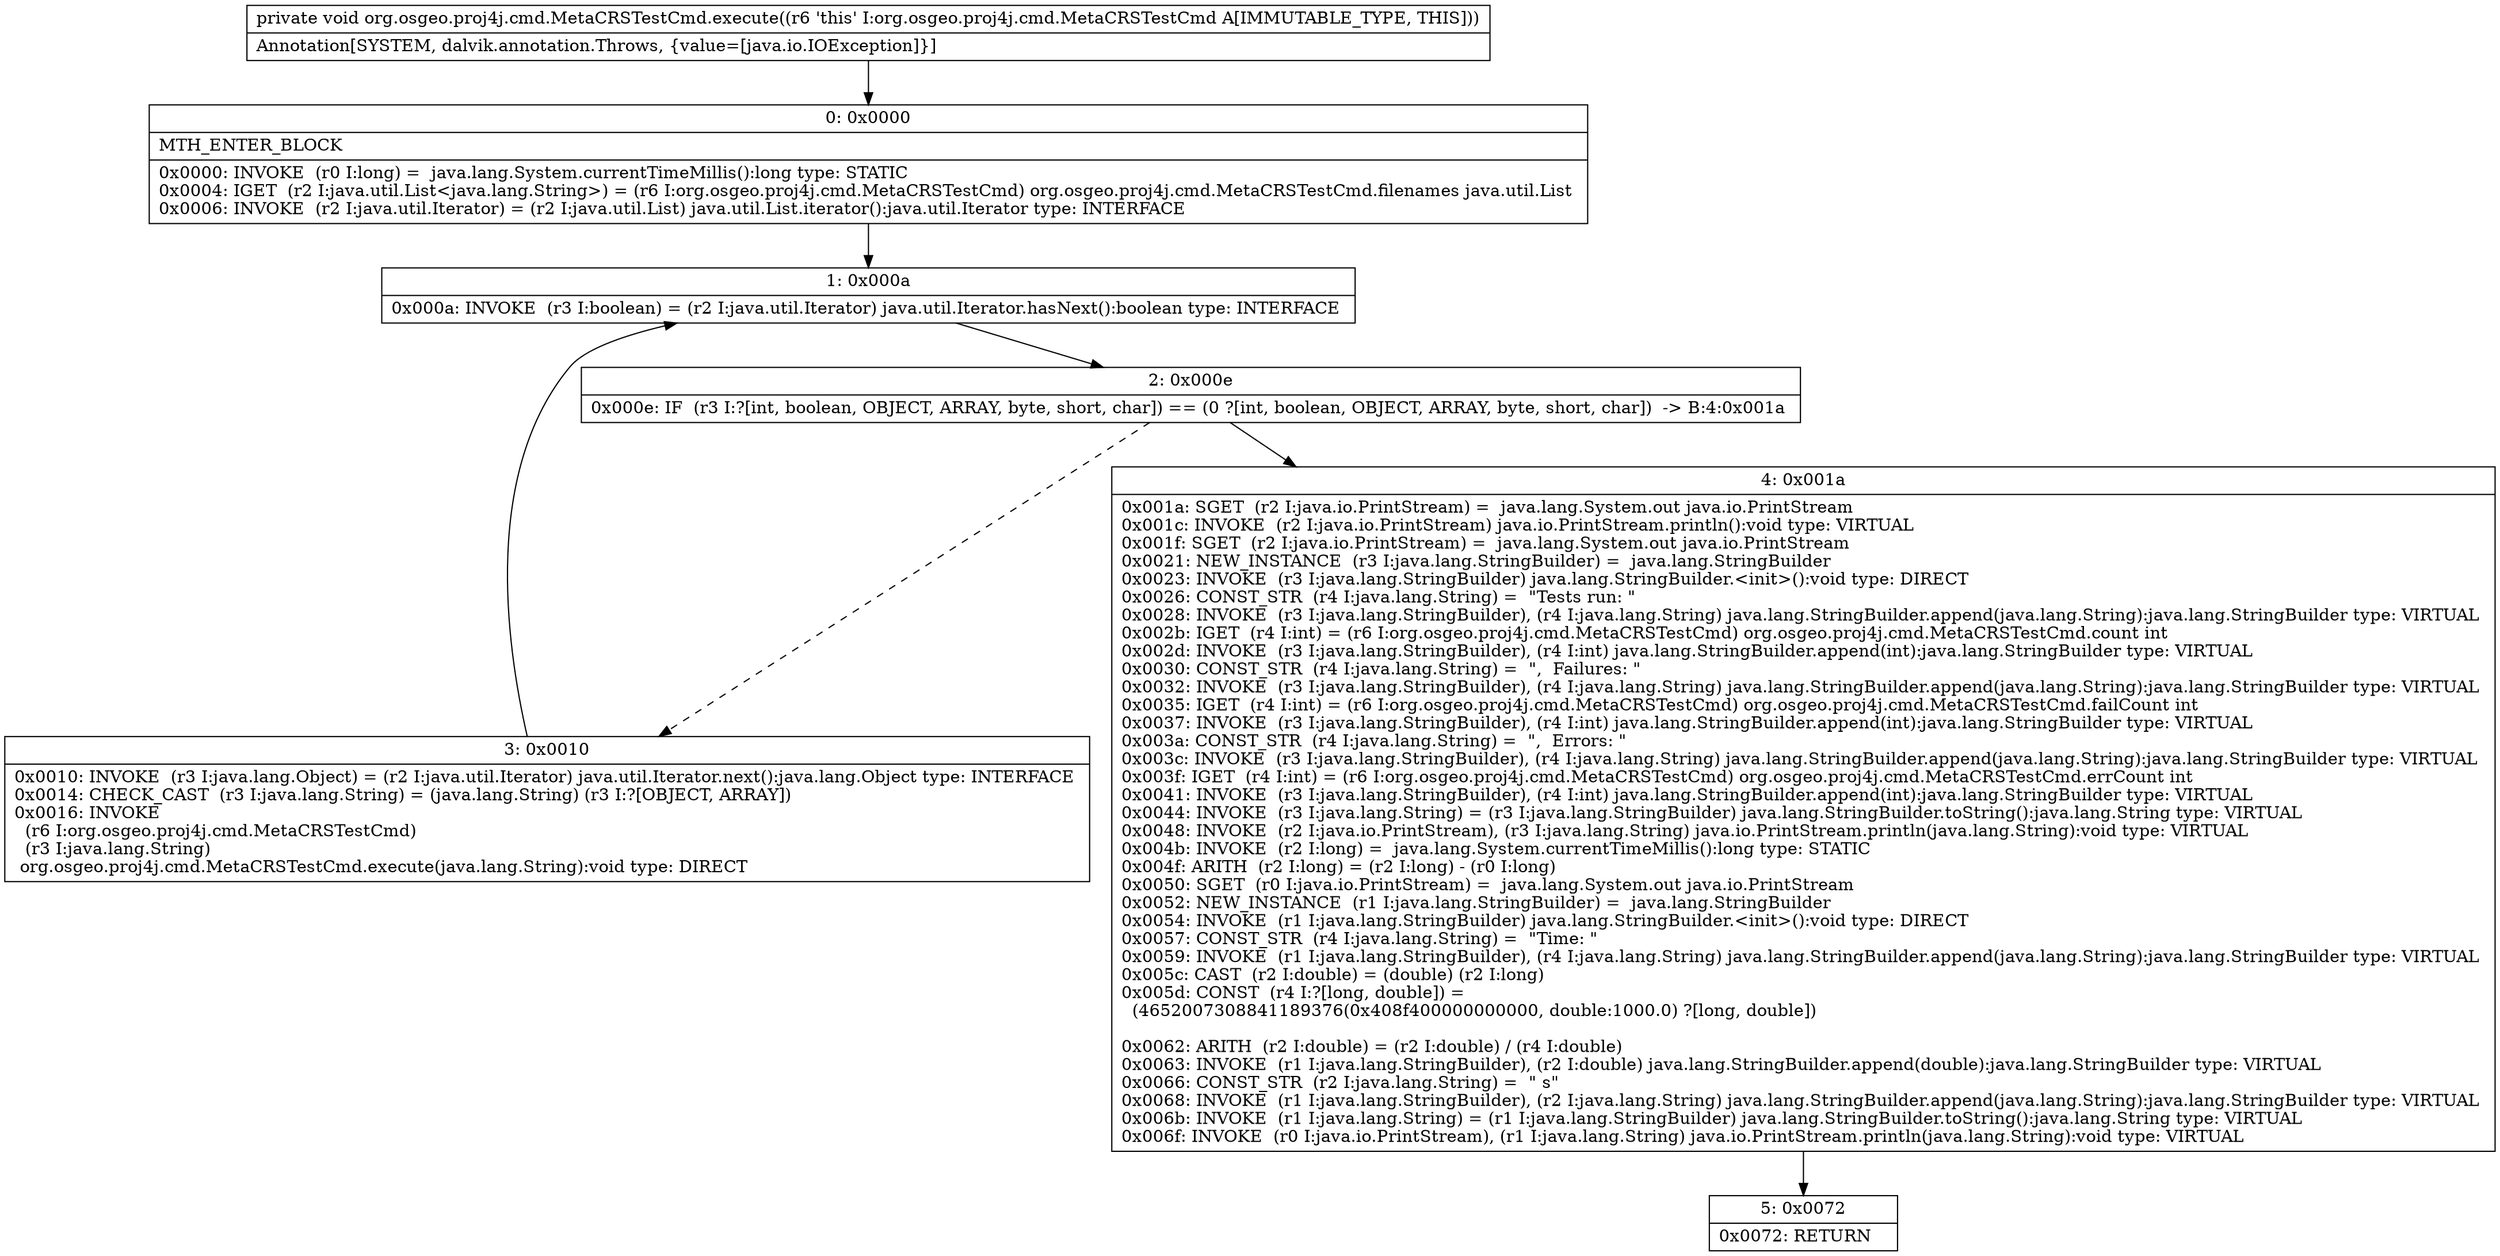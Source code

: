digraph "CFG fororg.osgeo.proj4j.cmd.MetaCRSTestCmd.execute()V" {
Node_0 [shape=record,label="{0\:\ 0x0000|MTH_ENTER_BLOCK\l|0x0000: INVOKE  (r0 I:long) =  java.lang.System.currentTimeMillis():long type: STATIC \l0x0004: IGET  (r2 I:java.util.List\<java.lang.String\>) = (r6 I:org.osgeo.proj4j.cmd.MetaCRSTestCmd) org.osgeo.proj4j.cmd.MetaCRSTestCmd.filenames java.util.List \l0x0006: INVOKE  (r2 I:java.util.Iterator) = (r2 I:java.util.List) java.util.List.iterator():java.util.Iterator type: INTERFACE \l}"];
Node_1 [shape=record,label="{1\:\ 0x000a|0x000a: INVOKE  (r3 I:boolean) = (r2 I:java.util.Iterator) java.util.Iterator.hasNext():boolean type: INTERFACE \l}"];
Node_2 [shape=record,label="{2\:\ 0x000e|0x000e: IF  (r3 I:?[int, boolean, OBJECT, ARRAY, byte, short, char]) == (0 ?[int, boolean, OBJECT, ARRAY, byte, short, char])  \-\> B:4:0x001a \l}"];
Node_3 [shape=record,label="{3\:\ 0x0010|0x0010: INVOKE  (r3 I:java.lang.Object) = (r2 I:java.util.Iterator) java.util.Iterator.next():java.lang.Object type: INTERFACE \l0x0014: CHECK_CAST  (r3 I:java.lang.String) = (java.lang.String) (r3 I:?[OBJECT, ARRAY]) \l0x0016: INVOKE  \l  (r6 I:org.osgeo.proj4j.cmd.MetaCRSTestCmd)\l  (r3 I:java.lang.String)\l org.osgeo.proj4j.cmd.MetaCRSTestCmd.execute(java.lang.String):void type: DIRECT \l}"];
Node_4 [shape=record,label="{4\:\ 0x001a|0x001a: SGET  (r2 I:java.io.PrintStream) =  java.lang.System.out java.io.PrintStream \l0x001c: INVOKE  (r2 I:java.io.PrintStream) java.io.PrintStream.println():void type: VIRTUAL \l0x001f: SGET  (r2 I:java.io.PrintStream) =  java.lang.System.out java.io.PrintStream \l0x0021: NEW_INSTANCE  (r3 I:java.lang.StringBuilder) =  java.lang.StringBuilder \l0x0023: INVOKE  (r3 I:java.lang.StringBuilder) java.lang.StringBuilder.\<init\>():void type: DIRECT \l0x0026: CONST_STR  (r4 I:java.lang.String) =  \"Tests run: \" \l0x0028: INVOKE  (r3 I:java.lang.StringBuilder), (r4 I:java.lang.String) java.lang.StringBuilder.append(java.lang.String):java.lang.StringBuilder type: VIRTUAL \l0x002b: IGET  (r4 I:int) = (r6 I:org.osgeo.proj4j.cmd.MetaCRSTestCmd) org.osgeo.proj4j.cmd.MetaCRSTestCmd.count int \l0x002d: INVOKE  (r3 I:java.lang.StringBuilder), (r4 I:int) java.lang.StringBuilder.append(int):java.lang.StringBuilder type: VIRTUAL \l0x0030: CONST_STR  (r4 I:java.lang.String) =  \",  Failures: \" \l0x0032: INVOKE  (r3 I:java.lang.StringBuilder), (r4 I:java.lang.String) java.lang.StringBuilder.append(java.lang.String):java.lang.StringBuilder type: VIRTUAL \l0x0035: IGET  (r4 I:int) = (r6 I:org.osgeo.proj4j.cmd.MetaCRSTestCmd) org.osgeo.proj4j.cmd.MetaCRSTestCmd.failCount int \l0x0037: INVOKE  (r3 I:java.lang.StringBuilder), (r4 I:int) java.lang.StringBuilder.append(int):java.lang.StringBuilder type: VIRTUAL \l0x003a: CONST_STR  (r4 I:java.lang.String) =  \",  Errors: \" \l0x003c: INVOKE  (r3 I:java.lang.StringBuilder), (r4 I:java.lang.String) java.lang.StringBuilder.append(java.lang.String):java.lang.StringBuilder type: VIRTUAL \l0x003f: IGET  (r4 I:int) = (r6 I:org.osgeo.proj4j.cmd.MetaCRSTestCmd) org.osgeo.proj4j.cmd.MetaCRSTestCmd.errCount int \l0x0041: INVOKE  (r3 I:java.lang.StringBuilder), (r4 I:int) java.lang.StringBuilder.append(int):java.lang.StringBuilder type: VIRTUAL \l0x0044: INVOKE  (r3 I:java.lang.String) = (r3 I:java.lang.StringBuilder) java.lang.StringBuilder.toString():java.lang.String type: VIRTUAL \l0x0048: INVOKE  (r2 I:java.io.PrintStream), (r3 I:java.lang.String) java.io.PrintStream.println(java.lang.String):void type: VIRTUAL \l0x004b: INVOKE  (r2 I:long) =  java.lang.System.currentTimeMillis():long type: STATIC \l0x004f: ARITH  (r2 I:long) = (r2 I:long) \- (r0 I:long) \l0x0050: SGET  (r0 I:java.io.PrintStream) =  java.lang.System.out java.io.PrintStream \l0x0052: NEW_INSTANCE  (r1 I:java.lang.StringBuilder) =  java.lang.StringBuilder \l0x0054: INVOKE  (r1 I:java.lang.StringBuilder) java.lang.StringBuilder.\<init\>():void type: DIRECT \l0x0057: CONST_STR  (r4 I:java.lang.String) =  \"Time: \" \l0x0059: INVOKE  (r1 I:java.lang.StringBuilder), (r4 I:java.lang.String) java.lang.StringBuilder.append(java.lang.String):java.lang.StringBuilder type: VIRTUAL \l0x005c: CAST  (r2 I:double) = (double) (r2 I:long) \l0x005d: CONST  (r4 I:?[long, double]) = \l  (4652007308841189376(0x408f400000000000, double:1000.0) ?[long, double])\l \l0x0062: ARITH  (r2 I:double) = (r2 I:double) \/ (r4 I:double) \l0x0063: INVOKE  (r1 I:java.lang.StringBuilder), (r2 I:double) java.lang.StringBuilder.append(double):java.lang.StringBuilder type: VIRTUAL \l0x0066: CONST_STR  (r2 I:java.lang.String) =  \" s\" \l0x0068: INVOKE  (r1 I:java.lang.StringBuilder), (r2 I:java.lang.String) java.lang.StringBuilder.append(java.lang.String):java.lang.StringBuilder type: VIRTUAL \l0x006b: INVOKE  (r1 I:java.lang.String) = (r1 I:java.lang.StringBuilder) java.lang.StringBuilder.toString():java.lang.String type: VIRTUAL \l0x006f: INVOKE  (r0 I:java.io.PrintStream), (r1 I:java.lang.String) java.io.PrintStream.println(java.lang.String):void type: VIRTUAL \l}"];
Node_5 [shape=record,label="{5\:\ 0x0072|0x0072: RETURN   \l}"];
MethodNode[shape=record,label="{private void org.osgeo.proj4j.cmd.MetaCRSTestCmd.execute((r6 'this' I:org.osgeo.proj4j.cmd.MetaCRSTestCmd A[IMMUTABLE_TYPE, THIS]))  | Annotation[SYSTEM, dalvik.annotation.Throws, \{value=[java.io.IOException]\}]\l}"];
MethodNode -> Node_0;
Node_0 -> Node_1;
Node_1 -> Node_2;
Node_2 -> Node_3[style=dashed];
Node_2 -> Node_4;
Node_3 -> Node_1;
Node_4 -> Node_5;
}

